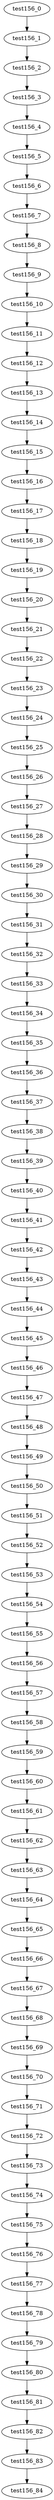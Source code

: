 digraph G {
test156_0->test156_1;
test156_1->test156_2;
test156_2->test156_3;
test156_3->test156_4;
test156_4->test156_5;
test156_5->test156_6;
test156_6->test156_7;
test156_7->test156_8;
test156_8->test156_9;
test156_9->test156_10;
test156_10->test156_11;
test156_11->test156_12;
test156_12->test156_13;
test156_13->test156_14;
test156_14->test156_15;
test156_15->test156_16;
test156_16->test156_17;
test156_17->test156_18;
test156_18->test156_19;
test156_19->test156_20;
test156_20->test156_21;
test156_21->test156_22;
test156_22->test156_23;
test156_23->test156_24;
test156_24->test156_25;
test156_25->test156_26;
test156_26->test156_27;
test156_27->test156_28;
test156_28->test156_29;
test156_29->test156_30;
test156_30->test156_31;
test156_31->test156_32;
test156_32->test156_33;
test156_33->test156_34;
test156_34->test156_35;
test156_35->test156_36;
test156_36->test156_37;
test156_37->test156_38;
test156_38->test156_39;
test156_39->test156_40;
test156_40->test156_41;
test156_41->test156_42;
test156_42->test156_43;
test156_43->test156_44;
test156_44->test156_45;
test156_45->test156_46;
test156_46->test156_47;
test156_47->test156_48;
test156_48->test156_49;
test156_49->test156_50;
test156_50->test156_51;
test156_51->test156_52;
test156_52->test156_53;
test156_53->test156_54;
test156_54->test156_55;
test156_55->test156_56;
test156_56->test156_57;
test156_57->test156_58;
test156_58->test156_59;
test156_59->test156_60;
test156_60->test156_61;
test156_61->test156_62;
test156_62->test156_63;
test156_63->test156_64;
test156_64->test156_65;
test156_65->test156_66;
test156_66->test156_67;
test156_67->test156_68;
test156_68->test156_69;
test156_69->test156_70;
test156_70->test156_71;
test156_71->test156_72;
test156_72->test156_73;
test156_73->test156_74;
test156_74->test156_75;
test156_75->test156_76;
test156_76->test156_77;
test156_77->test156_78;
test156_78->test156_79;
test156_79->test156_80;
test156_80->test156_81;
test156_81->test156_82;
test156_82->test156_83;
test156_83->test156_84;

}
